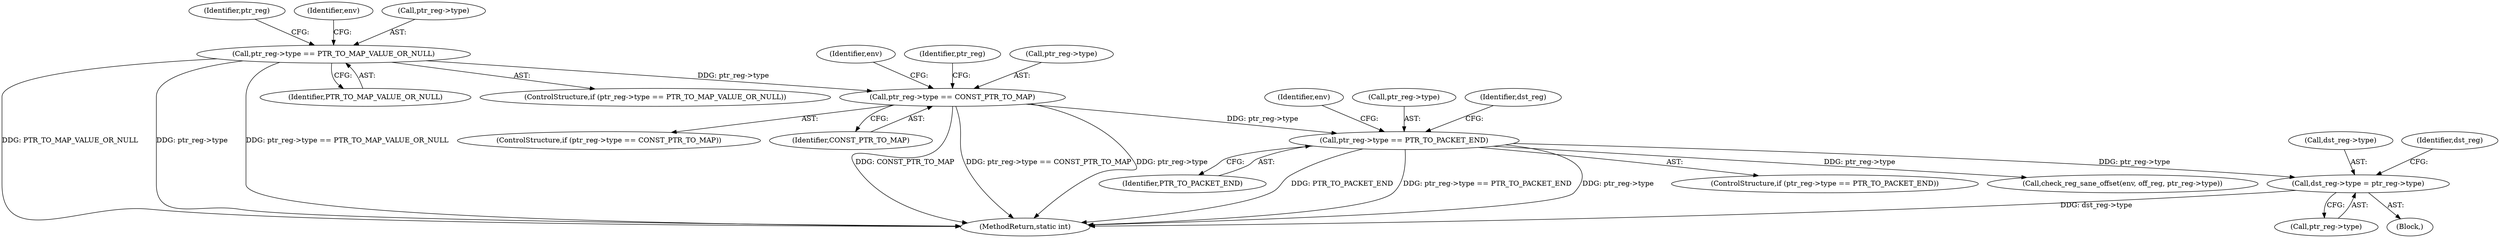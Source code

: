 digraph "0_linux_bb7f0f989ca7de1153bd128a40a71709e339fa03@pointer" {
"1000317" [label="(Call,dst_reg->type = ptr_reg->type)"];
"1000299" [label="(Call,ptr_reg->type == PTR_TO_PACKET_END)"];
"1000280" [label="(Call,ptr_reg->type == CONST_PTR_TO_MAP)"];
"1000261" [label="(Call,ptr_reg->type == PTR_TO_MAP_VALUE_OR_NULL)"];
"1000318" [label="(Call,dst_reg->type)"];
"1000261" [label="(Call,ptr_reg->type == PTR_TO_MAP_VALUE_OR_NULL)"];
"1000265" [label="(Identifier,PTR_TO_MAP_VALUE_OR_NULL)"];
"1000308" [label="(Identifier,env)"];
"1000289" [label="(Identifier,env)"];
"1000121" [label="(Block,)"];
"1000303" [label="(Identifier,PTR_TO_PACKET_END)"];
"1000317" [label="(Call,dst_reg->type = ptr_reg->type)"];
"1000300" [label="(Call,ptr_reg->type)"];
"1000282" [label="(Identifier,ptr_reg)"];
"1000270" [label="(Identifier,env)"];
"1000284" [label="(Identifier,CONST_PTR_TO_MAP)"];
"1000262" [label="(Call,ptr_reg->type)"];
"1000260" [label="(ControlStructure,if (ptr_reg->type == PTR_TO_MAP_VALUE_OR_NULL))"];
"1000797" [label="(MethodReturn,static int)"];
"1000301" [label="(Identifier,ptr_reg)"];
"1000319" [label="(Identifier,dst_reg)"];
"1000279" [label="(ControlStructure,if (ptr_reg->type == CONST_PTR_TO_MAP))"];
"1000299" [label="(Call,ptr_reg->type == PTR_TO_PACKET_END)"];
"1000298" [label="(ControlStructure,if (ptr_reg->type == PTR_TO_PACKET_END))"];
"1000326" [label="(Identifier,dst_reg)"];
"1000321" [label="(Call,ptr_reg->type)"];
"1000280" [label="(Call,ptr_reg->type == CONST_PTR_TO_MAP)"];
"1000281" [label="(Call,ptr_reg->type)"];
"1000334" [label="(Call,check_reg_sane_offset(env, off_reg, ptr_reg->type))"];
"1000317" -> "1000121"  [label="AST: "];
"1000317" -> "1000321"  [label="CFG: "];
"1000318" -> "1000317"  [label="AST: "];
"1000321" -> "1000317"  [label="AST: "];
"1000326" -> "1000317"  [label="CFG: "];
"1000317" -> "1000797"  [label="DDG: dst_reg->type"];
"1000299" -> "1000317"  [label="DDG: ptr_reg->type"];
"1000299" -> "1000298"  [label="AST: "];
"1000299" -> "1000303"  [label="CFG: "];
"1000300" -> "1000299"  [label="AST: "];
"1000303" -> "1000299"  [label="AST: "];
"1000308" -> "1000299"  [label="CFG: "];
"1000319" -> "1000299"  [label="CFG: "];
"1000299" -> "1000797"  [label="DDG: PTR_TO_PACKET_END"];
"1000299" -> "1000797"  [label="DDG: ptr_reg->type == PTR_TO_PACKET_END"];
"1000299" -> "1000797"  [label="DDG: ptr_reg->type"];
"1000280" -> "1000299"  [label="DDG: ptr_reg->type"];
"1000299" -> "1000334"  [label="DDG: ptr_reg->type"];
"1000280" -> "1000279"  [label="AST: "];
"1000280" -> "1000284"  [label="CFG: "];
"1000281" -> "1000280"  [label="AST: "];
"1000284" -> "1000280"  [label="AST: "];
"1000289" -> "1000280"  [label="CFG: "];
"1000301" -> "1000280"  [label="CFG: "];
"1000280" -> "1000797"  [label="DDG: CONST_PTR_TO_MAP"];
"1000280" -> "1000797"  [label="DDG: ptr_reg->type == CONST_PTR_TO_MAP"];
"1000280" -> "1000797"  [label="DDG: ptr_reg->type"];
"1000261" -> "1000280"  [label="DDG: ptr_reg->type"];
"1000261" -> "1000260"  [label="AST: "];
"1000261" -> "1000265"  [label="CFG: "];
"1000262" -> "1000261"  [label="AST: "];
"1000265" -> "1000261"  [label="AST: "];
"1000270" -> "1000261"  [label="CFG: "];
"1000282" -> "1000261"  [label="CFG: "];
"1000261" -> "1000797"  [label="DDG: PTR_TO_MAP_VALUE_OR_NULL"];
"1000261" -> "1000797"  [label="DDG: ptr_reg->type"];
"1000261" -> "1000797"  [label="DDG: ptr_reg->type == PTR_TO_MAP_VALUE_OR_NULL"];
}
